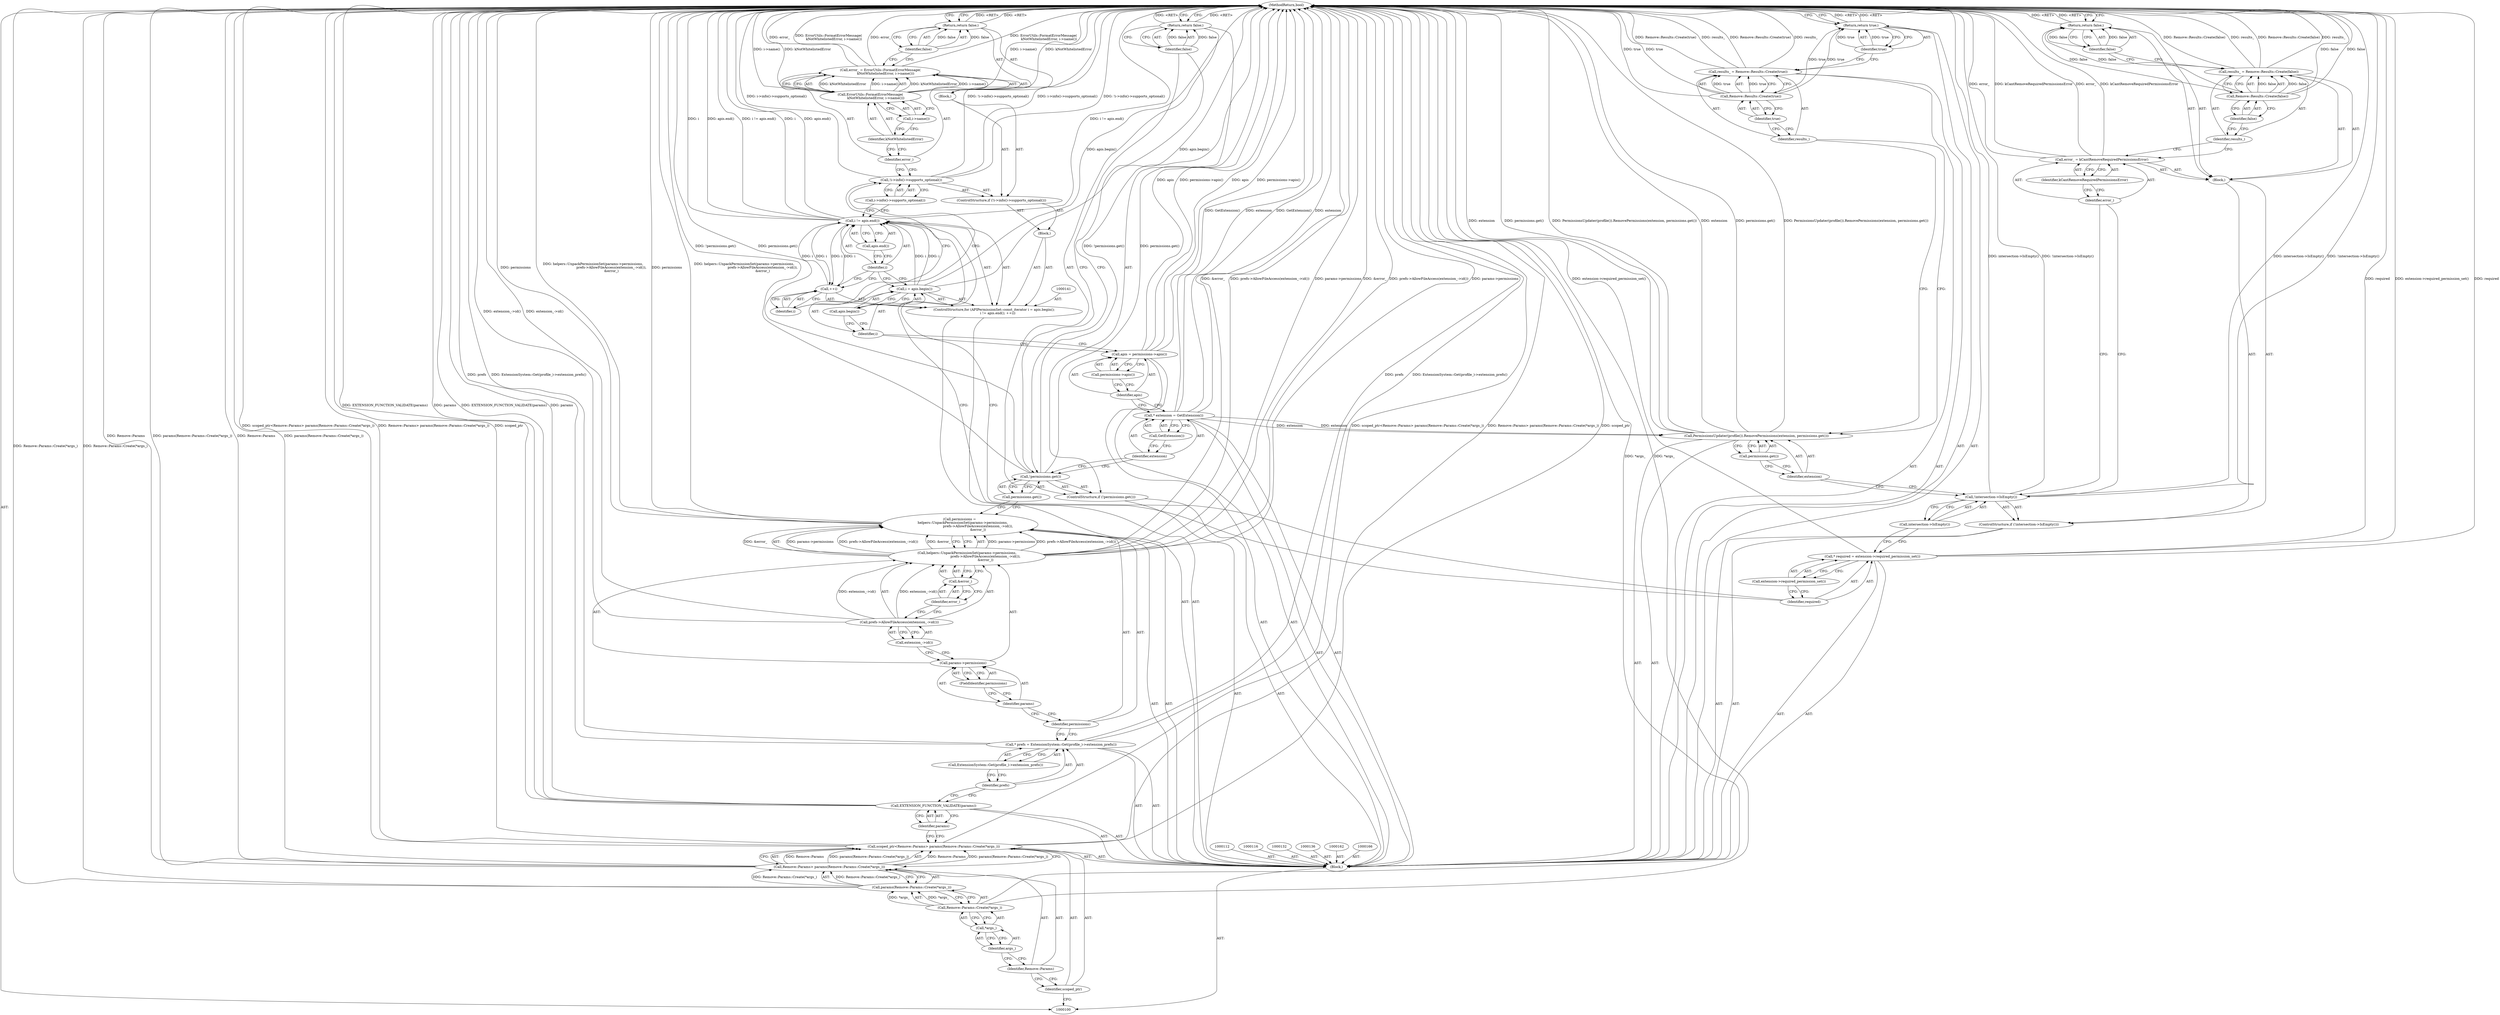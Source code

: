 digraph "0_Chrome_e21bdfb9c758ac411012ad84f83d26d3f7dd69fb_1" {
"1000189" [label="(MethodReturn,bool)"];
"1000101" [label="(Block,)"];
"1000127" [label="(ControlStructure,if (!permissions.get()))"];
"1000128" [label="(Call,!permissions.get())"];
"1000129" [label="(Call,permissions.get())"];
"1000131" [label="(Identifier,false)"];
"1000130" [label="(Return,return false;)"];
"1000133" [label="(Call,* extension = GetExtension())"];
"1000134" [label="(Identifier,extension)"];
"1000135" [label="(Call,GetExtension())"];
"1000137" [label="(Call,apis = permissions->apis())"];
"1000138" [label="(Identifier,apis)"];
"1000139" [label="(Call,permissions->apis())"];
"1000140" [label="(ControlStructure,for (APIPermissionSet::const_iterator i = apis.begin();\n       i != apis.end(); ++i))"];
"1000142" [label="(Call,i = apis.begin())"];
"1000143" [label="(Identifier,i)"];
"1000144" [label="(Call,apis.begin())"];
"1000147" [label="(Call,apis.end())"];
"1000148" [label="(Call,++i)"];
"1000149" [label="(Identifier,i)"];
"1000150" [label="(Block,)"];
"1000145" [label="(Call,i != apis.end())"];
"1000146" [label="(Identifier,i)"];
"1000151" [label="(ControlStructure,if (!i->info()->supports_optional()))"];
"1000154" [label="(Block,)"];
"1000152" [label="(Call,!i->info()->supports_optional())"];
"1000153" [label="(Call,i->info()->supports_optional())"];
"1000157" [label="(Call,ErrorUtils::FormatErrorMessage(\n          kNotWhitelistedError, i->name()))"];
"1000155" [label="(Call,error_ = ErrorUtils::FormatErrorMessage(\n          kNotWhitelistedError, i->name()))"];
"1000156" [label="(Identifier,error_)"];
"1000104" [label="(Call,Remove::Params> params(Remove::Params::Create(*args_)))"];
"1000105" [label="(Identifier,Remove::Params)"];
"1000102" [label="(Call,scoped_ptr<Remove::Params> params(Remove::Params::Create(*args_)))"];
"1000103" [label="(Identifier,scoped_ptr)"];
"1000106" [label="(Call,params(Remove::Params::Create(*args_)))"];
"1000107" [label="(Call,Remove::Params::Create(*args_))"];
"1000108" [label="(Call,*args_)"];
"1000109" [label="(Identifier,args_)"];
"1000158" [label="(Identifier,kNotWhitelistedError)"];
"1000159" [label="(Call,i->name())"];
"1000161" [label="(Identifier,false)"];
"1000160" [label="(Return,return false;)"];
"1000163" [label="(Call,* required = extension->required_permission_set())"];
"1000164" [label="(Identifier,required)"];
"1000165" [label="(Call,extension->required_permission_set())"];
"1000167" [label="(ControlStructure,if (!intersection->IsEmpty()))"];
"1000170" [label="(Block,)"];
"1000168" [label="(Call,!intersection->IsEmpty())"];
"1000169" [label="(Call,intersection->IsEmpty())"];
"1000173" [label="(Identifier,kCantRemoveRequiredPermissionsError)"];
"1000171" [label="(Call,error_ = kCantRemoveRequiredPermissionsError)"];
"1000172" [label="(Identifier,error_)"];
"1000110" [label="(Call,EXTENSION_FUNCTION_VALIDATE(params))"];
"1000111" [label="(Identifier,params)"];
"1000176" [label="(Call,Remove::Results::Create(false))"];
"1000177" [label="(Identifier,false)"];
"1000174" [label="(Call,results_ = Remove::Results::Create(false))"];
"1000175" [label="(Identifier,results_)"];
"1000179" [label="(Identifier,false)"];
"1000178" [label="(Return,return false;)"];
"1000180" [label="(Call,PermissionsUpdater(profile()).RemovePermissions(extension, permissions.get()))"];
"1000181" [label="(Identifier,extension)"];
"1000182" [label="(Call,permissions.get())"];
"1000185" [label="(Call,Remove::Results::Create(true))"];
"1000183" [label="(Call,results_ = Remove::Results::Create(true))"];
"1000184" [label="(Identifier,results_)"];
"1000186" [label="(Identifier,true)"];
"1000187" [label="(Return,return true;)"];
"1000188" [label="(Identifier,true)"];
"1000113" [label="(Call,* prefs = ExtensionSystem::Get(profile_)->extension_prefs())"];
"1000114" [label="(Identifier,prefs)"];
"1000115" [label="(Call,ExtensionSystem::Get(profile_)->extension_prefs())"];
"1000117" [label="(Call,permissions =\n      helpers::UnpackPermissionSet(params->permissions,\n                                   prefs->AllowFileAccess(extension_->id()),\n                                   &error_))"];
"1000118" [label="(Identifier,permissions)"];
"1000120" [label="(Call,params->permissions)"];
"1000121" [label="(Identifier,params)"];
"1000122" [label="(FieldIdentifier,permissions)"];
"1000119" [label="(Call,helpers::UnpackPermissionSet(params->permissions,\n                                   prefs->AllowFileAccess(extension_->id()),\n                                   &error_))"];
"1000123" [label="(Call,prefs->AllowFileAccess(extension_->id()))"];
"1000124" [label="(Call,extension_->id())"];
"1000125" [label="(Call,&error_)"];
"1000126" [label="(Identifier,error_)"];
"1000189" -> "1000100"  [label="AST: "];
"1000189" -> "1000130"  [label="CFG: "];
"1000189" -> "1000160"  [label="CFG: "];
"1000189" -> "1000178"  [label="CFG: "];
"1000189" -> "1000187"  [label="CFG: "];
"1000187" -> "1000189"  [label="DDG: <RET>"];
"1000178" -> "1000189"  [label="DDG: <RET>"];
"1000160" -> "1000189"  [label="DDG: <RET>"];
"1000130" -> "1000189"  [label="DDG: <RET>"];
"1000119" -> "1000189"  [label="DDG: &error_"];
"1000119" -> "1000189"  [label="DDG: prefs->AllowFileAccess(extension_->id())"];
"1000119" -> "1000189"  [label="DDG: params->permissions"];
"1000107" -> "1000189"  [label="DDG: *args_"];
"1000183" -> "1000189"  [label="DDG: Remove::Results::Create(true)"];
"1000183" -> "1000189"  [label="DDG: results_"];
"1000106" -> "1000189"  [label="DDG: Remove::Params::Create(*args_)"];
"1000168" -> "1000189"  [label="DDG: intersection->IsEmpty()"];
"1000168" -> "1000189"  [label="DDG: !intersection->IsEmpty()"];
"1000155" -> "1000189"  [label="DDG: ErrorUtils::FormatErrorMessage(\n          kNotWhitelistedError, i->name())"];
"1000155" -> "1000189"  [label="DDG: error_"];
"1000102" -> "1000189"  [label="DDG: Remove::Params> params(Remove::Params::Create(*args_))"];
"1000102" -> "1000189"  [label="DDG: scoped_ptr"];
"1000102" -> "1000189"  [label="DDG: scoped_ptr<Remove::Params> params(Remove::Params::Create(*args_))"];
"1000104" -> "1000189"  [label="DDG: Remove::Params"];
"1000104" -> "1000189"  [label="DDG: params(Remove::Params::Create(*args_))"];
"1000113" -> "1000189"  [label="DDG: prefs"];
"1000113" -> "1000189"  [label="DDG: ExtensionSystem::Get(profile_)->extension_prefs()"];
"1000180" -> "1000189"  [label="DDG: extension"];
"1000180" -> "1000189"  [label="DDG: permissions.get()"];
"1000180" -> "1000189"  [label="DDG: PermissionsUpdater(profile()).RemovePermissions(extension, permissions.get())"];
"1000152" -> "1000189"  [label="DDG: i->info()->supports_optional()"];
"1000152" -> "1000189"  [label="DDG: !i->info()->supports_optional()"];
"1000117" -> "1000189"  [label="DDG: permissions"];
"1000117" -> "1000189"  [label="DDG: helpers::UnpackPermissionSet(params->permissions,\n                                   prefs->AllowFileAccess(extension_->id()),\n                                   &error_)"];
"1000176" -> "1000189"  [label="DDG: false"];
"1000157" -> "1000189"  [label="DDG: i->name()"];
"1000157" -> "1000189"  [label="DDG: kNotWhitelistedError"];
"1000163" -> "1000189"  [label="DDG: required"];
"1000163" -> "1000189"  [label="DDG: extension->required_permission_set()"];
"1000185" -> "1000189"  [label="DDG: true"];
"1000171" -> "1000189"  [label="DDG: error_"];
"1000171" -> "1000189"  [label="DDG: kCantRemoveRequiredPermissionsError"];
"1000137" -> "1000189"  [label="DDG: permissions->apis()"];
"1000137" -> "1000189"  [label="DDG: apis"];
"1000128" -> "1000189"  [label="DDG: permissions.get()"];
"1000128" -> "1000189"  [label="DDG: !permissions.get()"];
"1000142" -> "1000189"  [label="DDG: apis.begin()"];
"1000133" -> "1000189"  [label="DDG: extension"];
"1000133" -> "1000189"  [label="DDG: GetExtension()"];
"1000174" -> "1000189"  [label="DDG: Remove::Results::Create(false)"];
"1000174" -> "1000189"  [label="DDG: results_"];
"1000110" -> "1000189"  [label="DDG: EXTENSION_FUNCTION_VALIDATE(params)"];
"1000110" -> "1000189"  [label="DDG: params"];
"1000145" -> "1000189"  [label="DDG: i != apis.end()"];
"1000145" -> "1000189"  [label="DDG: i"];
"1000145" -> "1000189"  [label="DDG: apis.end()"];
"1000123" -> "1000189"  [label="DDG: extension_->id()"];
"1000101" -> "1000100"  [label="AST: "];
"1000102" -> "1000101"  [label="AST: "];
"1000110" -> "1000101"  [label="AST: "];
"1000112" -> "1000101"  [label="AST: "];
"1000113" -> "1000101"  [label="AST: "];
"1000116" -> "1000101"  [label="AST: "];
"1000117" -> "1000101"  [label="AST: "];
"1000127" -> "1000101"  [label="AST: "];
"1000132" -> "1000101"  [label="AST: "];
"1000133" -> "1000101"  [label="AST: "];
"1000136" -> "1000101"  [label="AST: "];
"1000137" -> "1000101"  [label="AST: "];
"1000140" -> "1000101"  [label="AST: "];
"1000162" -> "1000101"  [label="AST: "];
"1000163" -> "1000101"  [label="AST: "];
"1000166" -> "1000101"  [label="AST: "];
"1000167" -> "1000101"  [label="AST: "];
"1000180" -> "1000101"  [label="AST: "];
"1000183" -> "1000101"  [label="AST: "];
"1000187" -> "1000101"  [label="AST: "];
"1000127" -> "1000101"  [label="AST: "];
"1000128" -> "1000127"  [label="AST: "];
"1000130" -> "1000127"  [label="AST: "];
"1000128" -> "1000127"  [label="AST: "];
"1000128" -> "1000129"  [label="CFG: "];
"1000129" -> "1000128"  [label="AST: "];
"1000131" -> "1000128"  [label="CFG: "];
"1000134" -> "1000128"  [label="CFG: "];
"1000128" -> "1000189"  [label="DDG: permissions.get()"];
"1000128" -> "1000189"  [label="DDG: !permissions.get()"];
"1000129" -> "1000128"  [label="AST: "];
"1000129" -> "1000117"  [label="CFG: "];
"1000128" -> "1000129"  [label="CFG: "];
"1000131" -> "1000130"  [label="AST: "];
"1000131" -> "1000128"  [label="CFG: "];
"1000130" -> "1000131"  [label="CFG: "];
"1000131" -> "1000130"  [label="DDG: false"];
"1000130" -> "1000127"  [label="AST: "];
"1000130" -> "1000131"  [label="CFG: "];
"1000131" -> "1000130"  [label="AST: "];
"1000189" -> "1000130"  [label="CFG: "];
"1000130" -> "1000189"  [label="DDG: <RET>"];
"1000131" -> "1000130"  [label="DDG: false"];
"1000133" -> "1000101"  [label="AST: "];
"1000133" -> "1000135"  [label="CFG: "];
"1000134" -> "1000133"  [label="AST: "];
"1000135" -> "1000133"  [label="AST: "];
"1000138" -> "1000133"  [label="CFG: "];
"1000133" -> "1000189"  [label="DDG: extension"];
"1000133" -> "1000189"  [label="DDG: GetExtension()"];
"1000133" -> "1000180"  [label="DDG: extension"];
"1000134" -> "1000133"  [label="AST: "];
"1000134" -> "1000128"  [label="CFG: "];
"1000135" -> "1000134"  [label="CFG: "];
"1000135" -> "1000133"  [label="AST: "];
"1000135" -> "1000134"  [label="CFG: "];
"1000133" -> "1000135"  [label="CFG: "];
"1000137" -> "1000101"  [label="AST: "];
"1000137" -> "1000139"  [label="CFG: "];
"1000138" -> "1000137"  [label="AST: "];
"1000139" -> "1000137"  [label="AST: "];
"1000143" -> "1000137"  [label="CFG: "];
"1000137" -> "1000189"  [label="DDG: permissions->apis()"];
"1000137" -> "1000189"  [label="DDG: apis"];
"1000138" -> "1000137"  [label="AST: "];
"1000138" -> "1000133"  [label="CFG: "];
"1000139" -> "1000138"  [label="CFG: "];
"1000139" -> "1000137"  [label="AST: "];
"1000139" -> "1000138"  [label="CFG: "];
"1000137" -> "1000139"  [label="CFG: "];
"1000140" -> "1000101"  [label="AST: "];
"1000141" -> "1000140"  [label="AST: "];
"1000142" -> "1000140"  [label="AST: "];
"1000145" -> "1000140"  [label="AST: "];
"1000148" -> "1000140"  [label="AST: "];
"1000150" -> "1000140"  [label="AST: "];
"1000142" -> "1000140"  [label="AST: "];
"1000142" -> "1000144"  [label="CFG: "];
"1000143" -> "1000142"  [label="AST: "];
"1000144" -> "1000142"  [label="AST: "];
"1000146" -> "1000142"  [label="CFG: "];
"1000142" -> "1000189"  [label="DDG: apis.begin()"];
"1000142" -> "1000145"  [label="DDG: i"];
"1000143" -> "1000142"  [label="AST: "];
"1000143" -> "1000137"  [label="CFG: "];
"1000144" -> "1000143"  [label="CFG: "];
"1000144" -> "1000142"  [label="AST: "];
"1000144" -> "1000143"  [label="CFG: "];
"1000142" -> "1000144"  [label="CFG: "];
"1000147" -> "1000145"  [label="AST: "];
"1000147" -> "1000146"  [label="CFG: "];
"1000145" -> "1000147"  [label="CFG: "];
"1000148" -> "1000140"  [label="AST: "];
"1000148" -> "1000149"  [label="CFG: "];
"1000149" -> "1000148"  [label="AST: "];
"1000146" -> "1000148"  [label="CFG: "];
"1000148" -> "1000145"  [label="DDG: i"];
"1000145" -> "1000148"  [label="DDG: i"];
"1000149" -> "1000148"  [label="AST: "];
"1000149" -> "1000152"  [label="CFG: "];
"1000148" -> "1000149"  [label="CFG: "];
"1000150" -> "1000140"  [label="AST: "];
"1000151" -> "1000150"  [label="AST: "];
"1000145" -> "1000140"  [label="AST: "];
"1000145" -> "1000147"  [label="CFG: "];
"1000146" -> "1000145"  [label="AST: "];
"1000147" -> "1000145"  [label="AST: "];
"1000153" -> "1000145"  [label="CFG: "];
"1000164" -> "1000145"  [label="CFG: "];
"1000145" -> "1000189"  [label="DDG: i != apis.end()"];
"1000145" -> "1000189"  [label="DDG: i"];
"1000145" -> "1000189"  [label="DDG: apis.end()"];
"1000148" -> "1000145"  [label="DDG: i"];
"1000142" -> "1000145"  [label="DDG: i"];
"1000145" -> "1000148"  [label="DDG: i"];
"1000146" -> "1000145"  [label="AST: "];
"1000146" -> "1000142"  [label="CFG: "];
"1000146" -> "1000148"  [label="CFG: "];
"1000147" -> "1000146"  [label="CFG: "];
"1000151" -> "1000150"  [label="AST: "];
"1000152" -> "1000151"  [label="AST: "];
"1000154" -> "1000151"  [label="AST: "];
"1000154" -> "1000151"  [label="AST: "];
"1000155" -> "1000154"  [label="AST: "];
"1000160" -> "1000154"  [label="AST: "];
"1000152" -> "1000151"  [label="AST: "];
"1000152" -> "1000153"  [label="CFG: "];
"1000153" -> "1000152"  [label="AST: "];
"1000156" -> "1000152"  [label="CFG: "];
"1000149" -> "1000152"  [label="CFG: "];
"1000152" -> "1000189"  [label="DDG: i->info()->supports_optional()"];
"1000152" -> "1000189"  [label="DDG: !i->info()->supports_optional()"];
"1000153" -> "1000152"  [label="AST: "];
"1000153" -> "1000145"  [label="CFG: "];
"1000152" -> "1000153"  [label="CFG: "];
"1000157" -> "1000155"  [label="AST: "];
"1000157" -> "1000159"  [label="CFG: "];
"1000158" -> "1000157"  [label="AST: "];
"1000159" -> "1000157"  [label="AST: "];
"1000155" -> "1000157"  [label="CFG: "];
"1000157" -> "1000189"  [label="DDG: i->name()"];
"1000157" -> "1000189"  [label="DDG: kNotWhitelistedError"];
"1000157" -> "1000155"  [label="DDG: kNotWhitelistedError"];
"1000157" -> "1000155"  [label="DDG: i->name()"];
"1000155" -> "1000154"  [label="AST: "];
"1000155" -> "1000157"  [label="CFG: "];
"1000156" -> "1000155"  [label="AST: "];
"1000157" -> "1000155"  [label="AST: "];
"1000161" -> "1000155"  [label="CFG: "];
"1000155" -> "1000189"  [label="DDG: ErrorUtils::FormatErrorMessage(\n          kNotWhitelistedError, i->name())"];
"1000155" -> "1000189"  [label="DDG: error_"];
"1000157" -> "1000155"  [label="DDG: kNotWhitelistedError"];
"1000157" -> "1000155"  [label="DDG: i->name()"];
"1000156" -> "1000155"  [label="AST: "];
"1000156" -> "1000152"  [label="CFG: "];
"1000158" -> "1000156"  [label="CFG: "];
"1000104" -> "1000102"  [label="AST: "];
"1000104" -> "1000106"  [label="CFG: "];
"1000105" -> "1000104"  [label="AST: "];
"1000106" -> "1000104"  [label="AST: "];
"1000102" -> "1000104"  [label="CFG: "];
"1000104" -> "1000189"  [label="DDG: Remove::Params"];
"1000104" -> "1000189"  [label="DDG: params(Remove::Params::Create(*args_))"];
"1000104" -> "1000102"  [label="DDG: Remove::Params"];
"1000104" -> "1000102"  [label="DDG: params(Remove::Params::Create(*args_))"];
"1000106" -> "1000104"  [label="DDG: Remove::Params::Create(*args_)"];
"1000105" -> "1000104"  [label="AST: "];
"1000105" -> "1000103"  [label="CFG: "];
"1000109" -> "1000105"  [label="CFG: "];
"1000102" -> "1000101"  [label="AST: "];
"1000102" -> "1000104"  [label="CFG: "];
"1000103" -> "1000102"  [label="AST: "];
"1000104" -> "1000102"  [label="AST: "];
"1000111" -> "1000102"  [label="CFG: "];
"1000102" -> "1000189"  [label="DDG: Remove::Params> params(Remove::Params::Create(*args_))"];
"1000102" -> "1000189"  [label="DDG: scoped_ptr"];
"1000102" -> "1000189"  [label="DDG: scoped_ptr<Remove::Params> params(Remove::Params::Create(*args_))"];
"1000104" -> "1000102"  [label="DDG: Remove::Params"];
"1000104" -> "1000102"  [label="DDG: params(Remove::Params::Create(*args_))"];
"1000103" -> "1000102"  [label="AST: "];
"1000103" -> "1000100"  [label="CFG: "];
"1000105" -> "1000103"  [label="CFG: "];
"1000106" -> "1000104"  [label="AST: "];
"1000106" -> "1000107"  [label="CFG: "];
"1000107" -> "1000106"  [label="AST: "];
"1000104" -> "1000106"  [label="CFG: "];
"1000106" -> "1000189"  [label="DDG: Remove::Params::Create(*args_)"];
"1000106" -> "1000104"  [label="DDG: Remove::Params::Create(*args_)"];
"1000107" -> "1000106"  [label="DDG: *args_"];
"1000107" -> "1000106"  [label="AST: "];
"1000107" -> "1000108"  [label="CFG: "];
"1000108" -> "1000107"  [label="AST: "];
"1000106" -> "1000107"  [label="CFG: "];
"1000107" -> "1000189"  [label="DDG: *args_"];
"1000107" -> "1000106"  [label="DDG: *args_"];
"1000108" -> "1000107"  [label="AST: "];
"1000108" -> "1000109"  [label="CFG: "];
"1000109" -> "1000108"  [label="AST: "];
"1000107" -> "1000108"  [label="CFG: "];
"1000109" -> "1000108"  [label="AST: "];
"1000109" -> "1000105"  [label="CFG: "];
"1000108" -> "1000109"  [label="CFG: "];
"1000158" -> "1000157"  [label="AST: "];
"1000158" -> "1000156"  [label="CFG: "];
"1000159" -> "1000158"  [label="CFG: "];
"1000159" -> "1000157"  [label="AST: "];
"1000159" -> "1000158"  [label="CFG: "];
"1000157" -> "1000159"  [label="CFG: "];
"1000161" -> "1000160"  [label="AST: "];
"1000161" -> "1000155"  [label="CFG: "];
"1000160" -> "1000161"  [label="CFG: "];
"1000161" -> "1000160"  [label="DDG: false"];
"1000160" -> "1000154"  [label="AST: "];
"1000160" -> "1000161"  [label="CFG: "];
"1000161" -> "1000160"  [label="AST: "];
"1000189" -> "1000160"  [label="CFG: "];
"1000160" -> "1000189"  [label="DDG: <RET>"];
"1000161" -> "1000160"  [label="DDG: false"];
"1000163" -> "1000101"  [label="AST: "];
"1000163" -> "1000165"  [label="CFG: "];
"1000164" -> "1000163"  [label="AST: "];
"1000165" -> "1000163"  [label="AST: "];
"1000169" -> "1000163"  [label="CFG: "];
"1000163" -> "1000189"  [label="DDG: required"];
"1000163" -> "1000189"  [label="DDG: extension->required_permission_set()"];
"1000164" -> "1000163"  [label="AST: "];
"1000164" -> "1000145"  [label="CFG: "];
"1000165" -> "1000164"  [label="CFG: "];
"1000165" -> "1000163"  [label="AST: "];
"1000165" -> "1000164"  [label="CFG: "];
"1000163" -> "1000165"  [label="CFG: "];
"1000167" -> "1000101"  [label="AST: "];
"1000168" -> "1000167"  [label="AST: "];
"1000170" -> "1000167"  [label="AST: "];
"1000170" -> "1000167"  [label="AST: "];
"1000171" -> "1000170"  [label="AST: "];
"1000174" -> "1000170"  [label="AST: "];
"1000178" -> "1000170"  [label="AST: "];
"1000168" -> "1000167"  [label="AST: "];
"1000168" -> "1000169"  [label="CFG: "];
"1000169" -> "1000168"  [label="AST: "];
"1000172" -> "1000168"  [label="CFG: "];
"1000181" -> "1000168"  [label="CFG: "];
"1000168" -> "1000189"  [label="DDG: intersection->IsEmpty()"];
"1000168" -> "1000189"  [label="DDG: !intersection->IsEmpty()"];
"1000169" -> "1000168"  [label="AST: "];
"1000169" -> "1000163"  [label="CFG: "];
"1000168" -> "1000169"  [label="CFG: "];
"1000173" -> "1000171"  [label="AST: "];
"1000173" -> "1000172"  [label="CFG: "];
"1000171" -> "1000173"  [label="CFG: "];
"1000171" -> "1000170"  [label="AST: "];
"1000171" -> "1000173"  [label="CFG: "];
"1000172" -> "1000171"  [label="AST: "];
"1000173" -> "1000171"  [label="AST: "];
"1000175" -> "1000171"  [label="CFG: "];
"1000171" -> "1000189"  [label="DDG: error_"];
"1000171" -> "1000189"  [label="DDG: kCantRemoveRequiredPermissionsError"];
"1000172" -> "1000171"  [label="AST: "];
"1000172" -> "1000168"  [label="CFG: "];
"1000173" -> "1000172"  [label="CFG: "];
"1000110" -> "1000101"  [label="AST: "];
"1000110" -> "1000111"  [label="CFG: "];
"1000111" -> "1000110"  [label="AST: "];
"1000114" -> "1000110"  [label="CFG: "];
"1000110" -> "1000189"  [label="DDG: EXTENSION_FUNCTION_VALIDATE(params)"];
"1000110" -> "1000189"  [label="DDG: params"];
"1000111" -> "1000110"  [label="AST: "];
"1000111" -> "1000102"  [label="CFG: "];
"1000110" -> "1000111"  [label="CFG: "];
"1000176" -> "1000174"  [label="AST: "];
"1000176" -> "1000177"  [label="CFG: "];
"1000177" -> "1000176"  [label="AST: "];
"1000174" -> "1000176"  [label="CFG: "];
"1000176" -> "1000189"  [label="DDG: false"];
"1000176" -> "1000174"  [label="DDG: false"];
"1000176" -> "1000178"  [label="DDG: false"];
"1000177" -> "1000176"  [label="AST: "];
"1000177" -> "1000175"  [label="CFG: "];
"1000176" -> "1000177"  [label="CFG: "];
"1000174" -> "1000170"  [label="AST: "];
"1000174" -> "1000176"  [label="CFG: "];
"1000175" -> "1000174"  [label="AST: "];
"1000176" -> "1000174"  [label="AST: "];
"1000179" -> "1000174"  [label="CFG: "];
"1000174" -> "1000189"  [label="DDG: Remove::Results::Create(false)"];
"1000174" -> "1000189"  [label="DDG: results_"];
"1000176" -> "1000174"  [label="DDG: false"];
"1000175" -> "1000174"  [label="AST: "];
"1000175" -> "1000171"  [label="CFG: "];
"1000177" -> "1000175"  [label="CFG: "];
"1000179" -> "1000178"  [label="AST: "];
"1000179" -> "1000174"  [label="CFG: "];
"1000178" -> "1000179"  [label="CFG: "];
"1000179" -> "1000178"  [label="DDG: false"];
"1000178" -> "1000170"  [label="AST: "];
"1000178" -> "1000179"  [label="CFG: "];
"1000179" -> "1000178"  [label="AST: "];
"1000189" -> "1000178"  [label="CFG: "];
"1000178" -> "1000189"  [label="DDG: <RET>"];
"1000179" -> "1000178"  [label="DDG: false"];
"1000176" -> "1000178"  [label="DDG: false"];
"1000180" -> "1000101"  [label="AST: "];
"1000180" -> "1000182"  [label="CFG: "];
"1000181" -> "1000180"  [label="AST: "];
"1000182" -> "1000180"  [label="AST: "];
"1000184" -> "1000180"  [label="CFG: "];
"1000180" -> "1000189"  [label="DDG: extension"];
"1000180" -> "1000189"  [label="DDG: permissions.get()"];
"1000180" -> "1000189"  [label="DDG: PermissionsUpdater(profile()).RemovePermissions(extension, permissions.get())"];
"1000133" -> "1000180"  [label="DDG: extension"];
"1000181" -> "1000180"  [label="AST: "];
"1000181" -> "1000168"  [label="CFG: "];
"1000182" -> "1000181"  [label="CFG: "];
"1000182" -> "1000180"  [label="AST: "];
"1000182" -> "1000181"  [label="CFG: "];
"1000180" -> "1000182"  [label="CFG: "];
"1000185" -> "1000183"  [label="AST: "];
"1000185" -> "1000186"  [label="CFG: "];
"1000186" -> "1000185"  [label="AST: "];
"1000183" -> "1000185"  [label="CFG: "];
"1000185" -> "1000189"  [label="DDG: true"];
"1000185" -> "1000183"  [label="DDG: true"];
"1000185" -> "1000187"  [label="DDG: true"];
"1000183" -> "1000101"  [label="AST: "];
"1000183" -> "1000185"  [label="CFG: "];
"1000184" -> "1000183"  [label="AST: "];
"1000185" -> "1000183"  [label="AST: "];
"1000188" -> "1000183"  [label="CFG: "];
"1000183" -> "1000189"  [label="DDG: Remove::Results::Create(true)"];
"1000183" -> "1000189"  [label="DDG: results_"];
"1000185" -> "1000183"  [label="DDG: true"];
"1000184" -> "1000183"  [label="AST: "];
"1000184" -> "1000180"  [label="CFG: "];
"1000186" -> "1000184"  [label="CFG: "];
"1000186" -> "1000185"  [label="AST: "];
"1000186" -> "1000184"  [label="CFG: "];
"1000185" -> "1000186"  [label="CFG: "];
"1000187" -> "1000101"  [label="AST: "];
"1000187" -> "1000188"  [label="CFG: "];
"1000188" -> "1000187"  [label="AST: "];
"1000189" -> "1000187"  [label="CFG: "];
"1000187" -> "1000189"  [label="DDG: <RET>"];
"1000188" -> "1000187"  [label="DDG: true"];
"1000185" -> "1000187"  [label="DDG: true"];
"1000188" -> "1000187"  [label="AST: "];
"1000188" -> "1000183"  [label="CFG: "];
"1000187" -> "1000188"  [label="CFG: "];
"1000188" -> "1000187"  [label="DDG: true"];
"1000113" -> "1000101"  [label="AST: "];
"1000113" -> "1000115"  [label="CFG: "];
"1000114" -> "1000113"  [label="AST: "];
"1000115" -> "1000113"  [label="AST: "];
"1000118" -> "1000113"  [label="CFG: "];
"1000113" -> "1000189"  [label="DDG: prefs"];
"1000113" -> "1000189"  [label="DDG: ExtensionSystem::Get(profile_)->extension_prefs()"];
"1000114" -> "1000113"  [label="AST: "];
"1000114" -> "1000110"  [label="CFG: "];
"1000115" -> "1000114"  [label="CFG: "];
"1000115" -> "1000113"  [label="AST: "];
"1000115" -> "1000114"  [label="CFG: "];
"1000113" -> "1000115"  [label="CFG: "];
"1000117" -> "1000101"  [label="AST: "];
"1000117" -> "1000119"  [label="CFG: "];
"1000118" -> "1000117"  [label="AST: "];
"1000119" -> "1000117"  [label="AST: "];
"1000129" -> "1000117"  [label="CFG: "];
"1000117" -> "1000189"  [label="DDG: permissions"];
"1000117" -> "1000189"  [label="DDG: helpers::UnpackPermissionSet(params->permissions,\n                                   prefs->AllowFileAccess(extension_->id()),\n                                   &error_)"];
"1000119" -> "1000117"  [label="DDG: params->permissions"];
"1000119" -> "1000117"  [label="DDG: prefs->AllowFileAccess(extension_->id())"];
"1000119" -> "1000117"  [label="DDG: &error_"];
"1000118" -> "1000117"  [label="AST: "];
"1000118" -> "1000113"  [label="CFG: "];
"1000121" -> "1000118"  [label="CFG: "];
"1000120" -> "1000119"  [label="AST: "];
"1000120" -> "1000122"  [label="CFG: "];
"1000121" -> "1000120"  [label="AST: "];
"1000122" -> "1000120"  [label="AST: "];
"1000124" -> "1000120"  [label="CFG: "];
"1000121" -> "1000120"  [label="AST: "];
"1000121" -> "1000118"  [label="CFG: "];
"1000122" -> "1000121"  [label="CFG: "];
"1000122" -> "1000120"  [label="AST: "];
"1000122" -> "1000121"  [label="CFG: "];
"1000120" -> "1000122"  [label="CFG: "];
"1000119" -> "1000117"  [label="AST: "];
"1000119" -> "1000125"  [label="CFG: "];
"1000120" -> "1000119"  [label="AST: "];
"1000123" -> "1000119"  [label="AST: "];
"1000125" -> "1000119"  [label="AST: "];
"1000117" -> "1000119"  [label="CFG: "];
"1000119" -> "1000189"  [label="DDG: &error_"];
"1000119" -> "1000189"  [label="DDG: prefs->AllowFileAccess(extension_->id())"];
"1000119" -> "1000189"  [label="DDG: params->permissions"];
"1000119" -> "1000117"  [label="DDG: params->permissions"];
"1000119" -> "1000117"  [label="DDG: prefs->AllowFileAccess(extension_->id())"];
"1000119" -> "1000117"  [label="DDG: &error_"];
"1000123" -> "1000119"  [label="DDG: extension_->id()"];
"1000123" -> "1000119"  [label="AST: "];
"1000123" -> "1000124"  [label="CFG: "];
"1000124" -> "1000123"  [label="AST: "];
"1000126" -> "1000123"  [label="CFG: "];
"1000123" -> "1000189"  [label="DDG: extension_->id()"];
"1000123" -> "1000119"  [label="DDG: extension_->id()"];
"1000124" -> "1000123"  [label="AST: "];
"1000124" -> "1000120"  [label="CFG: "];
"1000123" -> "1000124"  [label="CFG: "];
"1000125" -> "1000119"  [label="AST: "];
"1000125" -> "1000126"  [label="CFG: "];
"1000126" -> "1000125"  [label="AST: "];
"1000119" -> "1000125"  [label="CFG: "];
"1000126" -> "1000125"  [label="AST: "];
"1000126" -> "1000123"  [label="CFG: "];
"1000125" -> "1000126"  [label="CFG: "];
}
